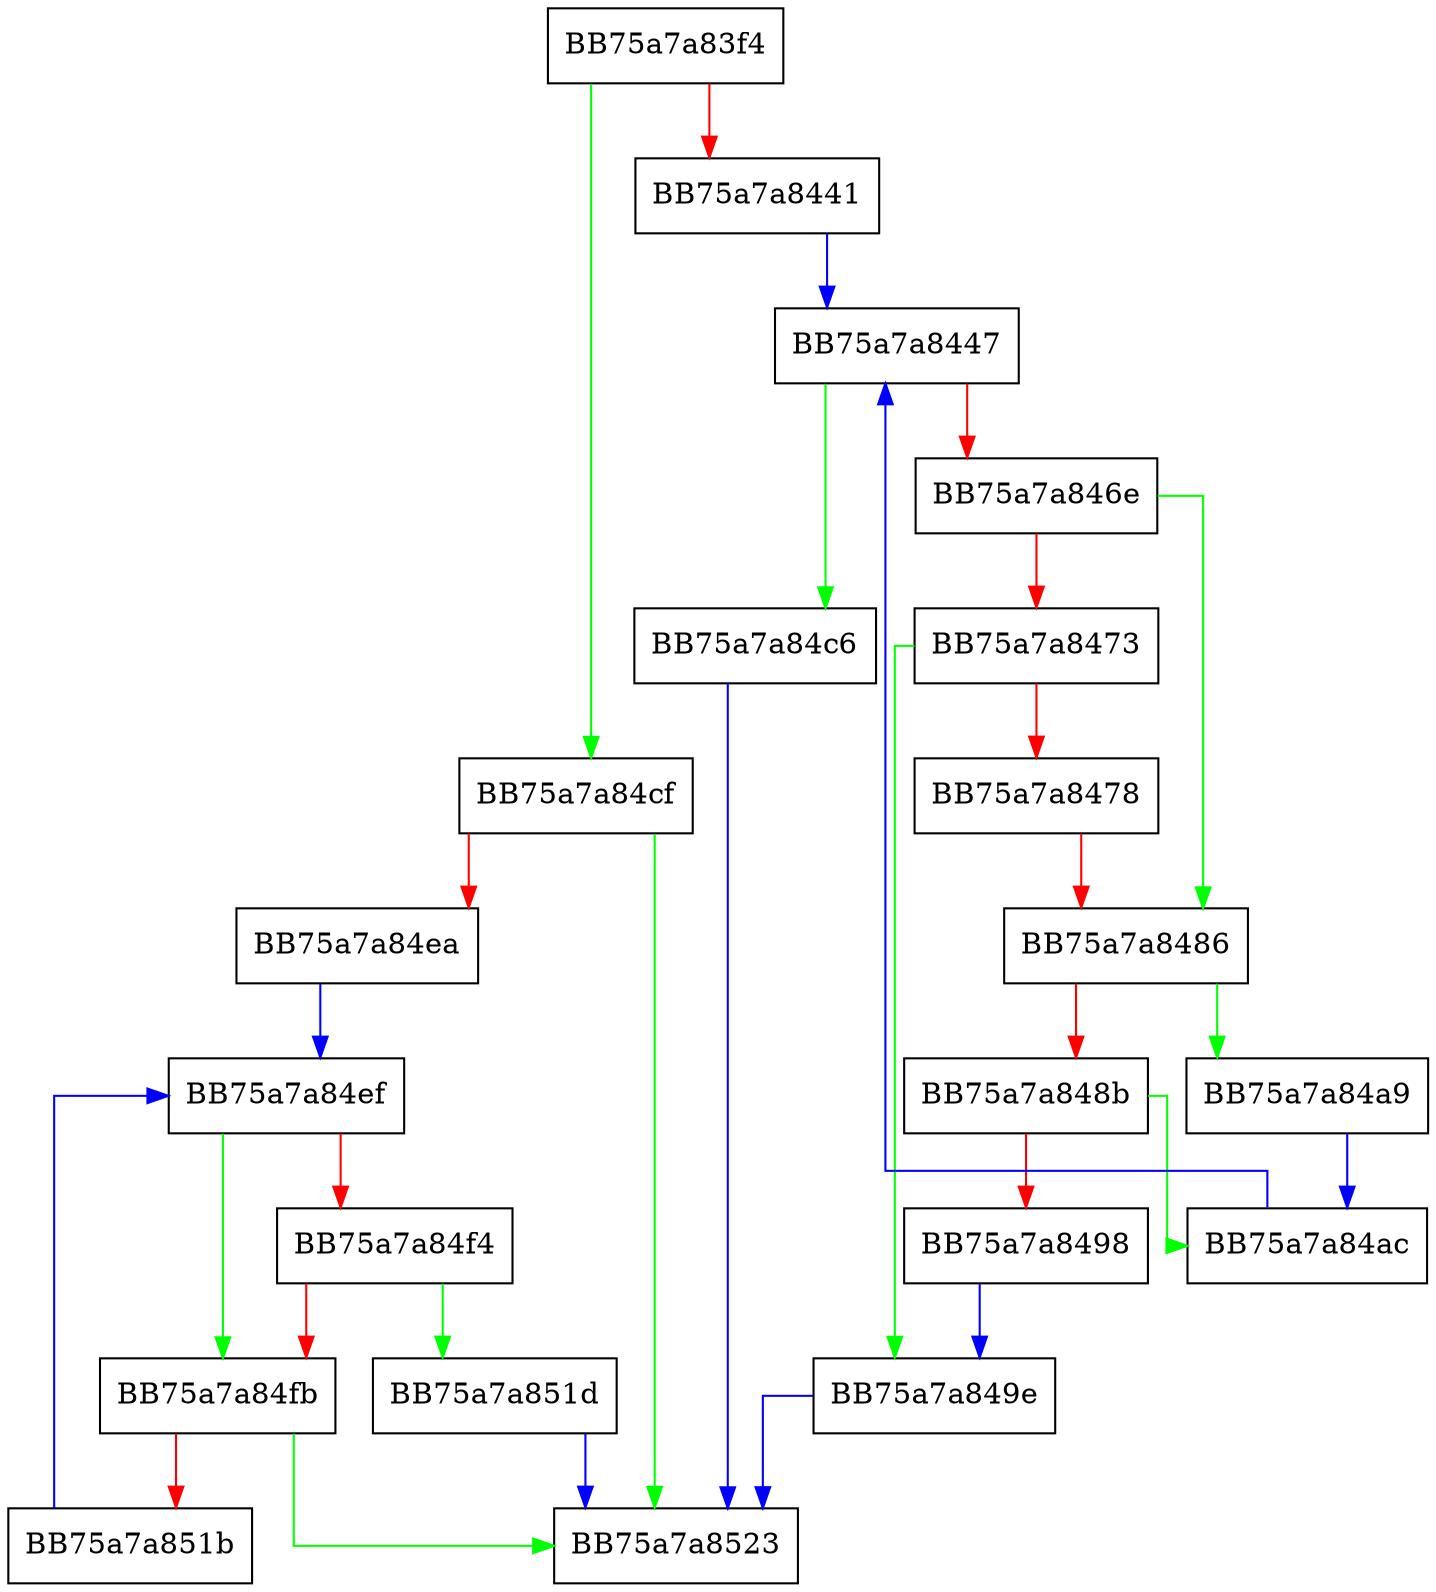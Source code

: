 digraph __wcsrtombs_utf8 {
  node [shape="box"];
  graph [splines=ortho];
  BB75a7a83f4 -> BB75a7a84cf [color="green"];
  BB75a7a83f4 -> BB75a7a8441 [color="red"];
  BB75a7a8441 -> BB75a7a8447 [color="blue"];
  BB75a7a8447 -> BB75a7a84c6 [color="green"];
  BB75a7a8447 -> BB75a7a846e [color="red"];
  BB75a7a846e -> BB75a7a8486 [color="green"];
  BB75a7a846e -> BB75a7a8473 [color="red"];
  BB75a7a8473 -> BB75a7a849e [color="green"];
  BB75a7a8473 -> BB75a7a8478 [color="red"];
  BB75a7a8478 -> BB75a7a8486 [color="red"];
  BB75a7a8486 -> BB75a7a84a9 [color="green"];
  BB75a7a8486 -> BB75a7a848b [color="red"];
  BB75a7a848b -> BB75a7a84ac [color="green"];
  BB75a7a848b -> BB75a7a8498 [color="red"];
  BB75a7a8498 -> BB75a7a849e [color="blue"];
  BB75a7a849e -> BB75a7a8523 [color="blue"];
  BB75a7a84a9 -> BB75a7a84ac [color="blue"];
  BB75a7a84ac -> BB75a7a8447 [color="blue"];
  BB75a7a84c6 -> BB75a7a8523 [color="blue"];
  BB75a7a84cf -> BB75a7a8523 [color="green"];
  BB75a7a84cf -> BB75a7a84ea [color="red"];
  BB75a7a84ea -> BB75a7a84ef [color="blue"];
  BB75a7a84ef -> BB75a7a84fb [color="green"];
  BB75a7a84ef -> BB75a7a84f4 [color="red"];
  BB75a7a84f4 -> BB75a7a851d [color="green"];
  BB75a7a84f4 -> BB75a7a84fb [color="red"];
  BB75a7a84fb -> BB75a7a8523 [color="green"];
  BB75a7a84fb -> BB75a7a851b [color="red"];
  BB75a7a851b -> BB75a7a84ef [color="blue"];
  BB75a7a851d -> BB75a7a8523 [color="blue"];
}